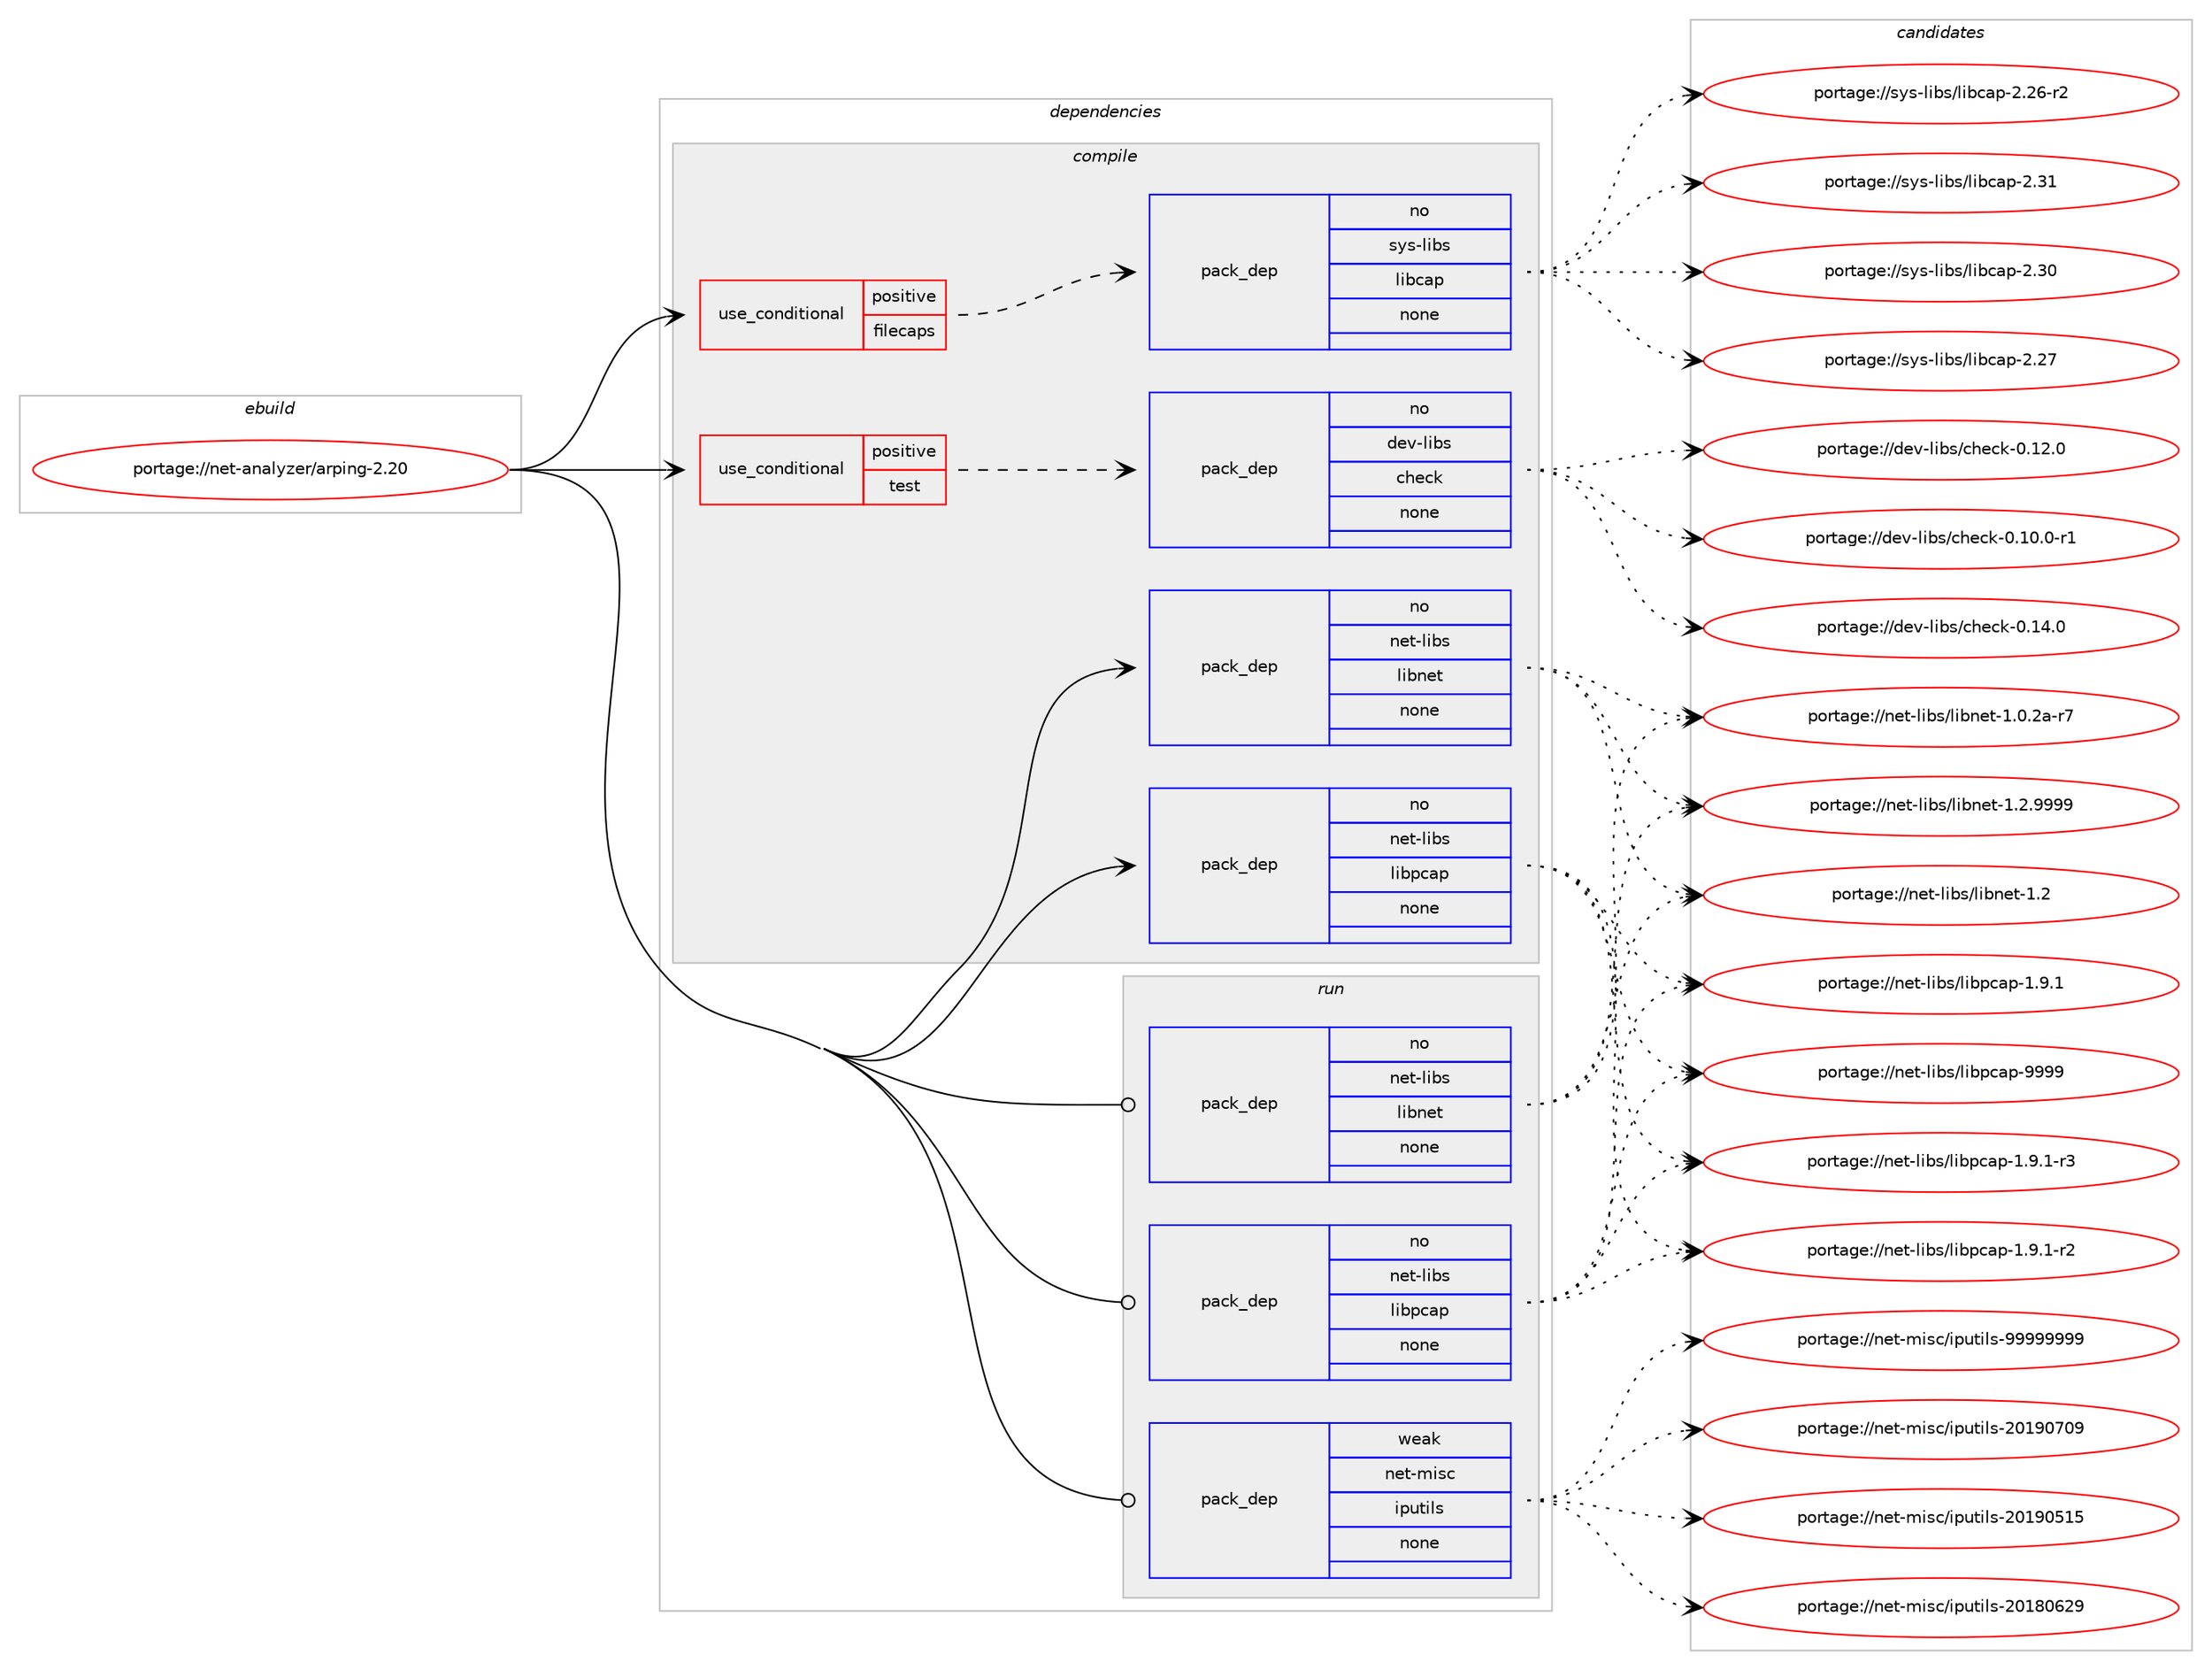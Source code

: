 digraph prolog {

# *************
# Graph options
# *************

newrank=true;
concentrate=true;
compound=true;
graph [rankdir=LR,fontname=Helvetica,fontsize=10,ranksep=1.5];#, ranksep=2.5, nodesep=0.2];
edge  [arrowhead=vee];
node  [fontname=Helvetica,fontsize=10];

# **********
# The ebuild
# **********

subgraph cluster_leftcol {
color=gray;
rank=same;
label=<<i>ebuild</i>>;
id [label="portage://net-analyzer/arping-2.20", color=red, width=4, href="../net-analyzer/arping-2.20.svg"];
}

# ****************
# The dependencies
# ****************

subgraph cluster_midcol {
color=gray;
label=<<i>dependencies</i>>;
subgraph cluster_compile {
fillcolor="#eeeeee";
style=filled;
label=<<i>compile</i>>;
subgraph cond37106 {
dependency163630 [label=<<TABLE BORDER="0" CELLBORDER="1" CELLSPACING="0" CELLPADDING="4"><TR><TD ROWSPAN="3" CELLPADDING="10">use_conditional</TD></TR><TR><TD>positive</TD></TR><TR><TD>filecaps</TD></TR></TABLE>>, shape=none, color=red];
subgraph pack123869 {
dependency163631 [label=<<TABLE BORDER="0" CELLBORDER="1" CELLSPACING="0" CELLPADDING="4" WIDTH="220"><TR><TD ROWSPAN="6" CELLPADDING="30">pack_dep</TD></TR><TR><TD WIDTH="110">no</TD></TR><TR><TD>sys-libs</TD></TR><TR><TD>libcap</TD></TR><TR><TD>none</TD></TR><TR><TD></TD></TR></TABLE>>, shape=none, color=blue];
}
dependency163630:e -> dependency163631:w [weight=20,style="dashed",arrowhead="vee"];
}
id:e -> dependency163630:w [weight=20,style="solid",arrowhead="vee"];
subgraph cond37107 {
dependency163632 [label=<<TABLE BORDER="0" CELLBORDER="1" CELLSPACING="0" CELLPADDING="4"><TR><TD ROWSPAN="3" CELLPADDING="10">use_conditional</TD></TR><TR><TD>positive</TD></TR><TR><TD>test</TD></TR></TABLE>>, shape=none, color=red];
subgraph pack123870 {
dependency163633 [label=<<TABLE BORDER="0" CELLBORDER="1" CELLSPACING="0" CELLPADDING="4" WIDTH="220"><TR><TD ROWSPAN="6" CELLPADDING="30">pack_dep</TD></TR><TR><TD WIDTH="110">no</TD></TR><TR><TD>dev-libs</TD></TR><TR><TD>check</TD></TR><TR><TD>none</TD></TR><TR><TD></TD></TR></TABLE>>, shape=none, color=blue];
}
dependency163632:e -> dependency163633:w [weight=20,style="dashed",arrowhead="vee"];
}
id:e -> dependency163632:w [weight=20,style="solid",arrowhead="vee"];
subgraph pack123871 {
dependency163634 [label=<<TABLE BORDER="0" CELLBORDER="1" CELLSPACING="0" CELLPADDING="4" WIDTH="220"><TR><TD ROWSPAN="6" CELLPADDING="30">pack_dep</TD></TR><TR><TD WIDTH="110">no</TD></TR><TR><TD>net-libs</TD></TR><TR><TD>libnet</TD></TR><TR><TD>none</TD></TR><TR><TD></TD></TR></TABLE>>, shape=none, color=blue];
}
id:e -> dependency163634:w [weight=20,style="solid",arrowhead="vee"];
subgraph pack123872 {
dependency163635 [label=<<TABLE BORDER="0" CELLBORDER="1" CELLSPACING="0" CELLPADDING="4" WIDTH="220"><TR><TD ROWSPAN="6" CELLPADDING="30">pack_dep</TD></TR><TR><TD WIDTH="110">no</TD></TR><TR><TD>net-libs</TD></TR><TR><TD>libpcap</TD></TR><TR><TD>none</TD></TR><TR><TD></TD></TR></TABLE>>, shape=none, color=blue];
}
id:e -> dependency163635:w [weight=20,style="solid",arrowhead="vee"];
}
subgraph cluster_compileandrun {
fillcolor="#eeeeee";
style=filled;
label=<<i>compile and run</i>>;
}
subgraph cluster_run {
fillcolor="#eeeeee";
style=filled;
label=<<i>run</i>>;
subgraph pack123873 {
dependency163636 [label=<<TABLE BORDER="0" CELLBORDER="1" CELLSPACING="0" CELLPADDING="4" WIDTH="220"><TR><TD ROWSPAN="6" CELLPADDING="30">pack_dep</TD></TR><TR><TD WIDTH="110">no</TD></TR><TR><TD>net-libs</TD></TR><TR><TD>libnet</TD></TR><TR><TD>none</TD></TR><TR><TD></TD></TR></TABLE>>, shape=none, color=blue];
}
id:e -> dependency163636:w [weight=20,style="solid",arrowhead="odot"];
subgraph pack123874 {
dependency163637 [label=<<TABLE BORDER="0" CELLBORDER="1" CELLSPACING="0" CELLPADDING="4" WIDTH="220"><TR><TD ROWSPAN="6" CELLPADDING="30">pack_dep</TD></TR><TR><TD WIDTH="110">no</TD></TR><TR><TD>net-libs</TD></TR><TR><TD>libpcap</TD></TR><TR><TD>none</TD></TR><TR><TD></TD></TR></TABLE>>, shape=none, color=blue];
}
id:e -> dependency163637:w [weight=20,style="solid",arrowhead="odot"];
subgraph pack123875 {
dependency163638 [label=<<TABLE BORDER="0" CELLBORDER="1" CELLSPACING="0" CELLPADDING="4" WIDTH="220"><TR><TD ROWSPAN="6" CELLPADDING="30">pack_dep</TD></TR><TR><TD WIDTH="110">weak</TD></TR><TR><TD>net-misc</TD></TR><TR><TD>iputils</TD></TR><TR><TD>none</TD></TR><TR><TD></TD></TR></TABLE>>, shape=none, color=blue];
}
id:e -> dependency163638:w [weight=20,style="solid",arrowhead="odot"];
}
}

# **************
# The candidates
# **************

subgraph cluster_choices {
rank=same;
color=gray;
label=<<i>candidates</i>>;

subgraph choice123869 {
color=black;
nodesep=1;
choice1151211154510810598115471081059899971124550465149 [label="portage://sys-libs/libcap-2.31", color=red, width=4,href="../sys-libs/libcap-2.31.svg"];
choice1151211154510810598115471081059899971124550465148 [label="portage://sys-libs/libcap-2.30", color=red, width=4,href="../sys-libs/libcap-2.30.svg"];
choice1151211154510810598115471081059899971124550465055 [label="portage://sys-libs/libcap-2.27", color=red, width=4,href="../sys-libs/libcap-2.27.svg"];
choice11512111545108105981154710810598999711245504650544511450 [label="portage://sys-libs/libcap-2.26-r2", color=red, width=4,href="../sys-libs/libcap-2.26-r2.svg"];
dependency163631:e -> choice1151211154510810598115471081059899971124550465149:w [style=dotted,weight="100"];
dependency163631:e -> choice1151211154510810598115471081059899971124550465148:w [style=dotted,weight="100"];
dependency163631:e -> choice1151211154510810598115471081059899971124550465055:w [style=dotted,weight="100"];
dependency163631:e -> choice11512111545108105981154710810598999711245504650544511450:w [style=dotted,weight="100"];
}
subgraph choice123870 {
color=black;
nodesep=1;
choice100101118451081059811547991041019910745484649524648 [label="portage://dev-libs/check-0.14.0", color=red, width=4,href="../dev-libs/check-0.14.0.svg"];
choice100101118451081059811547991041019910745484649504648 [label="portage://dev-libs/check-0.12.0", color=red, width=4,href="../dev-libs/check-0.12.0.svg"];
choice1001011184510810598115479910410199107454846494846484511449 [label="portage://dev-libs/check-0.10.0-r1", color=red, width=4,href="../dev-libs/check-0.10.0-r1.svg"];
dependency163633:e -> choice100101118451081059811547991041019910745484649524648:w [style=dotted,weight="100"];
dependency163633:e -> choice100101118451081059811547991041019910745484649504648:w [style=dotted,weight="100"];
dependency163633:e -> choice1001011184510810598115479910410199107454846494846484511449:w [style=dotted,weight="100"];
}
subgraph choice123871 {
color=black;
nodesep=1;
choice11010111645108105981154710810598110101116454946504657575757 [label="portage://net-libs/libnet-1.2.9999", color=red, width=4,href="../net-libs/libnet-1.2.9999.svg"];
choice1101011164510810598115471081059811010111645494650 [label="portage://net-libs/libnet-1.2", color=red, width=4,href="../net-libs/libnet-1.2.svg"];
choice11010111645108105981154710810598110101116454946484650974511455 [label="portage://net-libs/libnet-1.0.2a-r7", color=red, width=4,href="../net-libs/libnet-1.0.2a-r7.svg"];
dependency163634:e -> choice11010111645108105981154710810598110101116454946504657575757:w [style=dotted,weight="100"];
dependency163634:e -> choice1101011164510810598115471081059811010111645494650:w [style=dotted,weight="100"];
dependency163634:e -> choice11010111645108105981154710810598110101116454946484650974511455:w [style=dotted,weight="100"];
}
subgraph choice123872 {
color=black;
nodesep=1;
choice1101011164510810598115471081059811299971124557575757 [label="portage://net-libs/libpcap-9999", color=red, width=4,href="../net-libs/libpcap-9999.svg"];
choice1101011164510810598115471081059811299971124549465746494511451 [label="portage://net-libs/libpcap-1.9.1-r3", color=red, width=4,href="../net-libs/libpcap-1.9.1-r3.svg"];
choice1101011164510810598115471081059811299971124549465746494511450 [label="portage://net-libs/libpcap-1.9.1-r2", color=red, width=4,href="../net-libs/libpcap-1.9.1-r2.svg"];
choice110101116451081059811547108105981129997112454946574649 [label="portage://net-libs/libpcap-1.9.1", color=red, width=4,href="../net-libs/libpcap-1.9.1.svg"];
dependency163635:e -> choice1101011164510810598115471081059811299971124557575757:w [style=dotted,weight="100"];
dependency163635:e -> choice1101011164510810598115471081059811299971124549465746494511451:w [style=dotted,weight="100"];
dependency163635:e -> choice1101011164510810598115471081059811299971124549465746494511450:w [style=dotted,weight="100"];
dependency163635:e -> choice110101116451081059811547108105981129997112454946574649:w [style=dotted,weight="100"];
}
subgraph choice123873 {
color=black;
nodesep=1;
choice11010111645108105981154710810598110101116454946504657575757 [label="portage://net-libs/libnet-1.2.9999", color=red, width=4,href="../net-libs/libnet-1.2.9999.svg"];
choice1101011164510810598115471081059811010111645494650 [label="portage://net-libs/libnet-1.2", color=red, width=4,href="../net-libs/libnet-1.2.svg"];
choice11010111645108105981154710810598110101116454946484650974511455 [label="portage://net-libs/libnet-1.0.2a-r7", color=red, width=4,href="../net-libs/libnet-1.0.2a-r7.svg"];
dependency163636:e -> choice11010111645108105981154710810598110101116454946504657575757:w [style=dotted,weight="100"];
dependency163636:e -> choice1101011164510810598115471081059811010111645494650:w [style=dotted,weight="100"];
dependency163636:e -> choice11010111645108105981154710810598110101116454946484650974511455:w [style=dotted,weight="100"];
}
subgraph choice123874 {
color=black;
nodesep=1;
choice1101011164510810598115471081059811299971124557575757 [label="portage://net-libs/libpcap-9999", color=red, width=4,href="../net-libs/libpcap-9999.svg"];
choice1101011164510810598115471081059811299971124549465746494511451 [label="portage://net-libs/libpcap-1.9.1-r3", color=red, width=4,href="../net-libs/libpcap-1.9.1-r3.svg"];
choice1101011164510810598115471081059811299971124549465746494511450 [label="portage://net-libs/libpcap-1.9.1-r2", color=red, width=4,href="../net-libs/libpcap-1.9.1-r2.svg"];
choice110101116451081059811547108105981129997112454946574649 [label="portage://net-libs/libpcap-1.9.1", color=red, width=4,href="../net-libs/libpcap-1.9.1.svg"];
dependency163637:e -> choice1101011164510810598115471081059811299971124557575757:w [style=dotted,weight="100"];
dependency163637:e -> choice1101011164510810598115471081059811299971124549465746494511451:w [style=dotted,weight="100"];
dependency163637:e -> choice1101011164510810598115471081059811299971124549465746494511450:w [style=dotted,weight="100"];
dependency163637:e -> choice110101116451081059811547108105981129997112454946574649:w [style=dotted,weight="100"];
}
subgraph choice123875 {
color=black;
nodesep=1;
choice110101116451091051159947105112117116105108115455757575757575757 [label="portage://net-misc/iputils-99999999", color=red, width=4,href="../net-misc/iputils-99999999.svg"];
choice110101116451091051159947105112117116105108115455048495748554857 [label="portage://net-misc/iputils-20190709", color=red, width=4,href="../net-misc/iputils-20190709.svg"];
choice110101116451091051159947105112117116105108115455048495748534953 [label="portage://net-misc/iputils-20190515", color=red, width=4,href="../net-misc/iputils-20190515.svg"];
choice110101116451091051159947105112117116105108115455048495648545057 [label="portage://net-misc/iputils-20180629", color=red, width=4,href="../net-misc/iputils-20180629.svg"];
dependency163638:e -> choice110101116451091051159947105112117116105108115455757575757575757:w [style=dotted,weight="100"];
dependency163638:e -> choice110101116451091051159947105112117116105108115455048495748554857:w [style=dotted,weight="100"];
dependency163638:e -> choice110101116451091051159947105112117116105108115455048495748534953:w [style=dotted,weight="100"];
dependency163638:e -> choice110101116451091051159947105112117116105108115455048495648545057:w [style=dotted,weight="100"];
}
}

}
